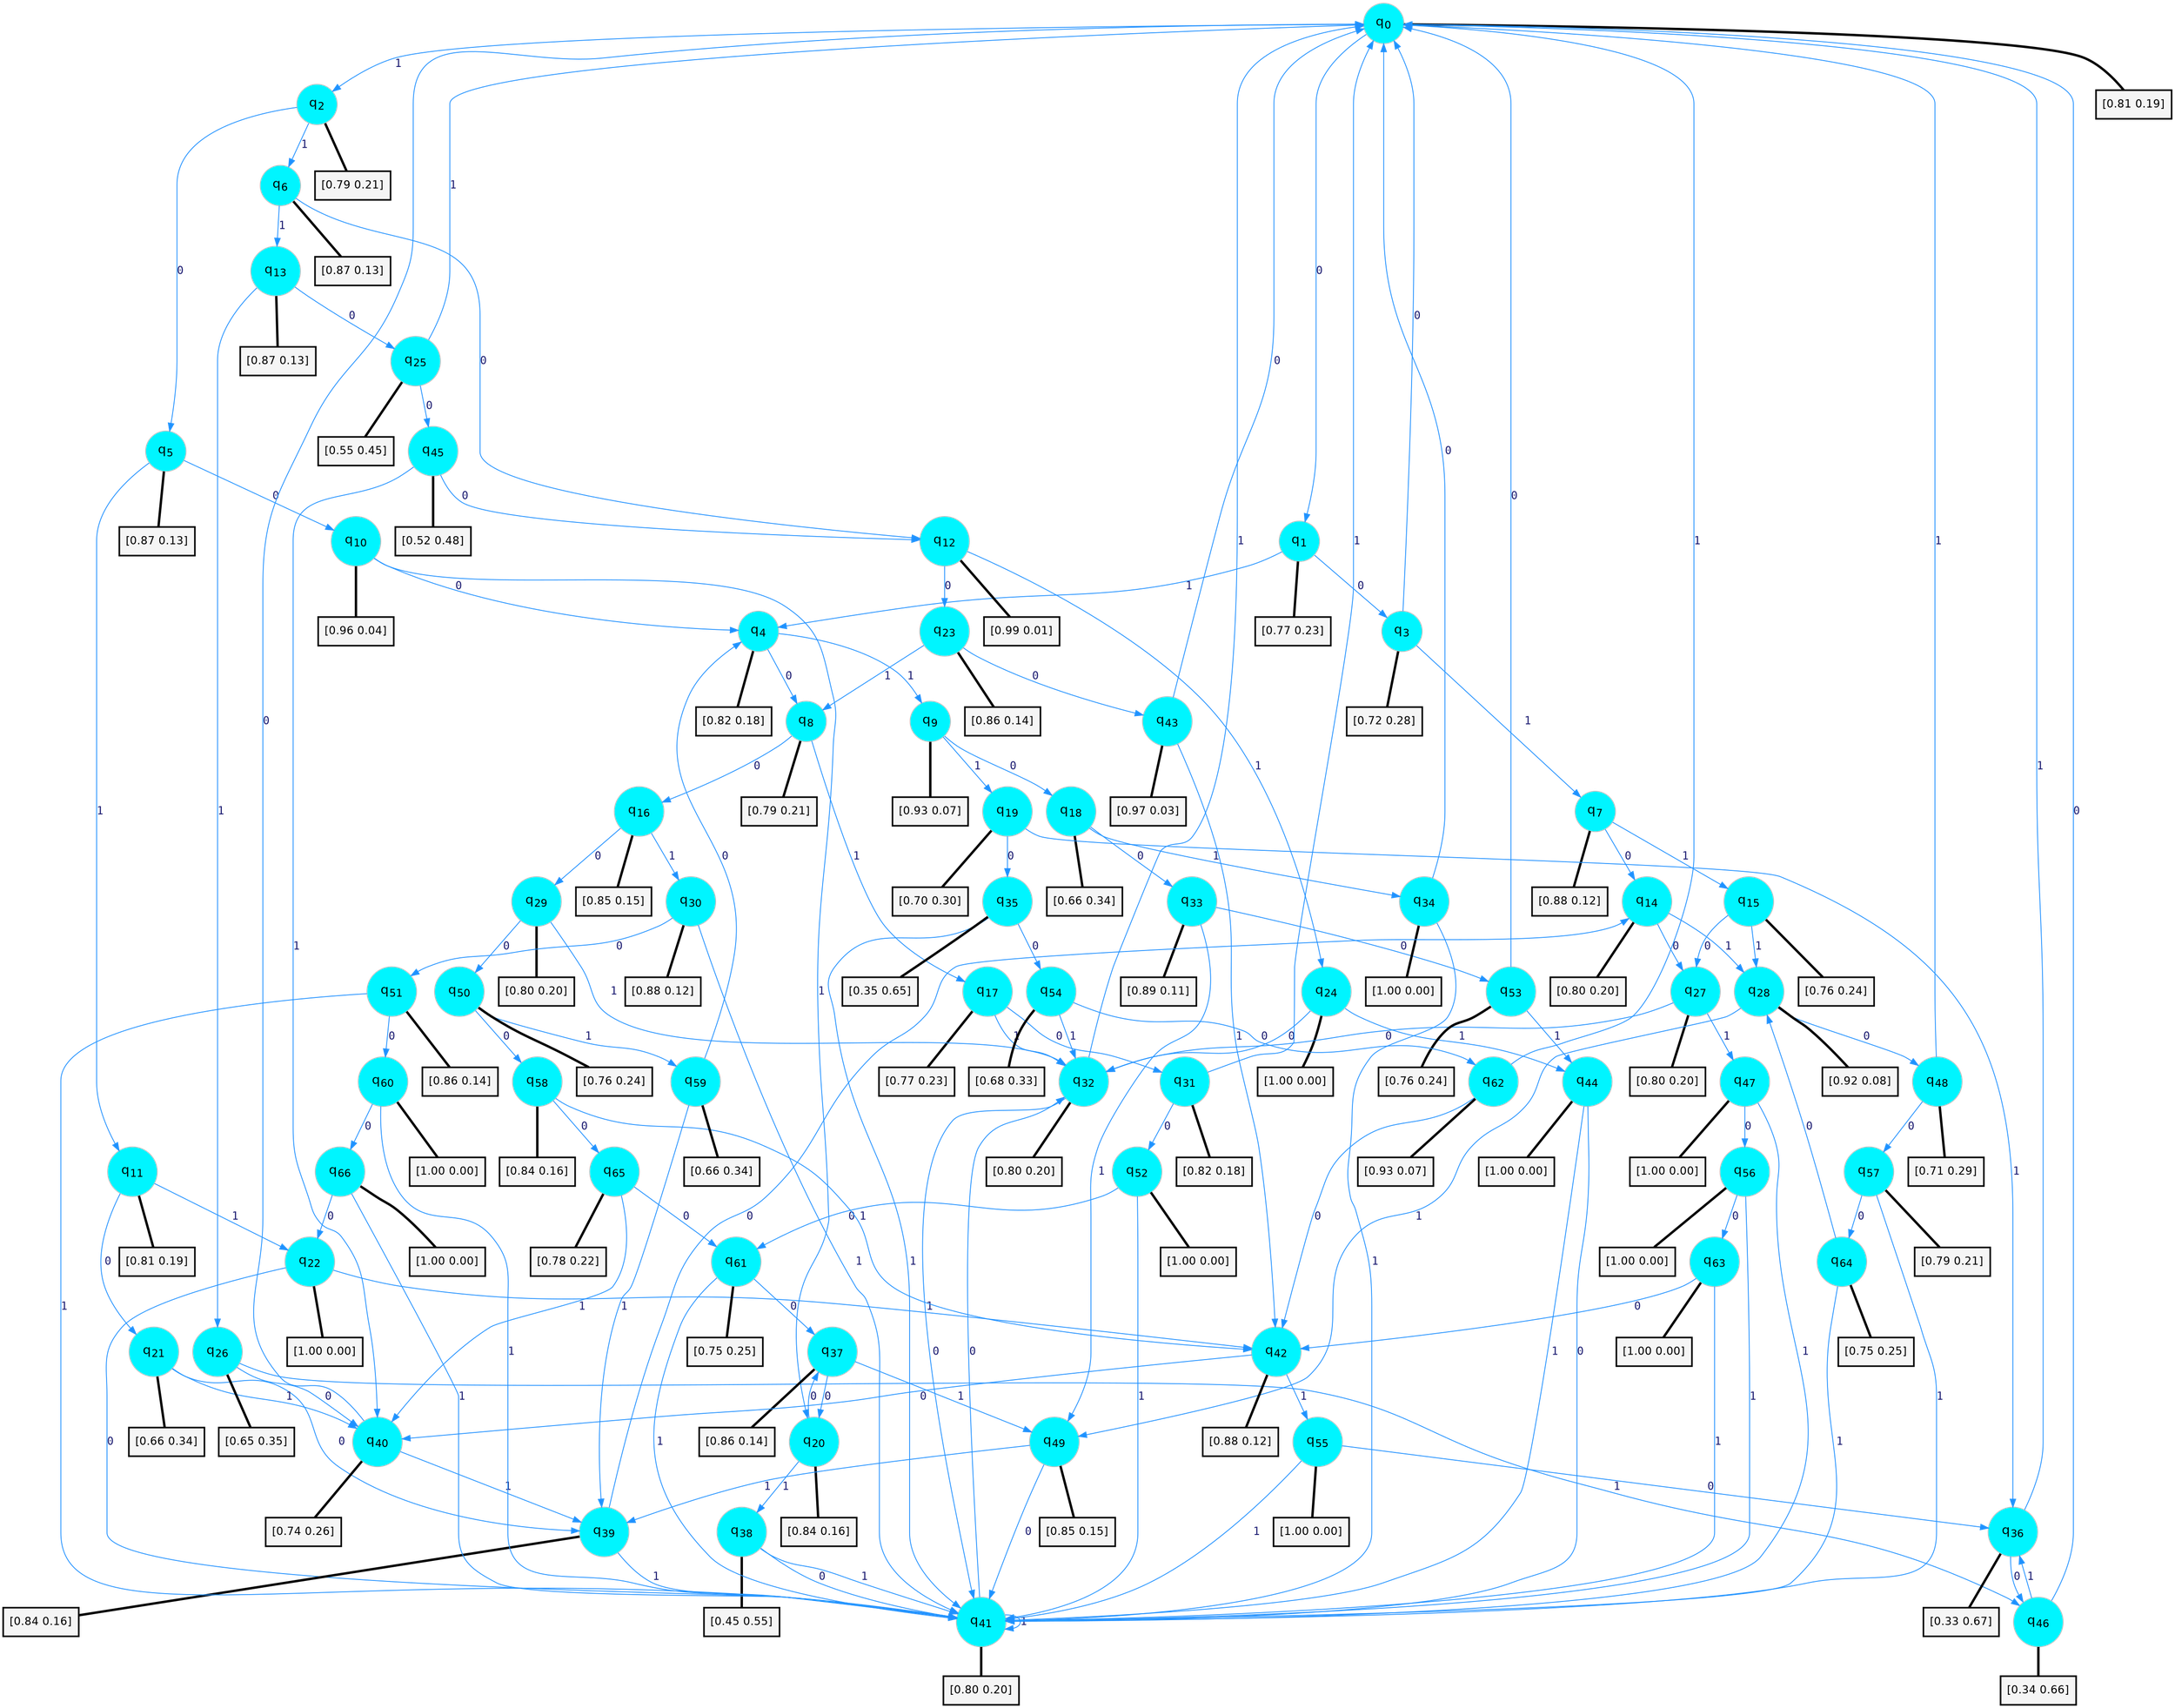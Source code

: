 digraph G {
graph [
bgcolor=transparent, dpi=300, rankdir=TD, size="40,25"];
node [
color=gray, fillcolor=turquoise1, fontcolor=black, fontname=Helvetica, fontsize=16, fontweight=bold, shape=circle, style=filled];
edge [
arrowsize=1, color=dodgerblue1, fontcolor=midnightblue, fontname=courier, fontweight=bold, penwidth=1, style=solid, weight=20];
0[label=<q<SUB>0</SUB>>];
1[label=<q<SUB>1</SUB>>];
2[label=<q<SUB>2</SUB>>];
3[label=<q<SUB>3</SUB>>];
4[label=<q<SUB>4</SUB>>];
5[label=<q<SUB>5</SUB>>];
6[label=<q<SUB>6</SUB>>];
7[label=<q<SUB>7</SUB>>];
8[label=<q<SUB>8</SUB>>];
9[label=<q<SUB>9</SUB>>];
10[label=<q<SUB>10</SUB>>];
11[label=<q<SUB>11</SUB>>];
12[label=<q<SUB>12</SUB>>];
13[label=<q<SUB>13</SUB>>];
14[label=<q<SUB>14</SUB>>];
15[label=<q<SUB>15</SUB>>];
16[label=<q<SUB>16</SUB>>];
17[label=<q<SUB>17</SUB>>];
18[label=<q<SUB>18</SUB>>];
19[label=<q<SUB>19</SUB>>];
20[label=<q<SUB>20</SUB>>];
21[label=<q<SUB>21</SUB>>];
22[label=<q<SUB>22</SUB>>];
23[label=<q<SUB>23</SUB>>];
24[label=<q<SUB>24</SUB>>];
25[label=<q<SUB>25</SUB>>];
26[label=<q<SUB>26</SUB>>];
27[label=<q<SUB>27</SUB>>];
28[label=<q<SUB>28</SUB>>];
29[label=<q<SUB>29</SUB>>];
30[label=<q<SUB>30</SUB>>];
31[label=<q<SUB>31</SUB>>];
32[label=<q<SUB>32</SUB>>];
33[label=<q<SUB>33</SUB>>];
34[label=<q<SUB>34</SUB>>];
35[label=<q<SUB>35</SUB>>];
36[label=<q<SUB>36</SUB>>];
37[label=<q<SUB>37</SUB>>];
38[label=<q<SUB>38</SUB>>];
39[label=<q<SUB>39</SUB>>];
40[label=<q<SUB>40</SUB>>];
41[label=<q<SUB>41</SUB>>];
42[label=<q<SUB>42</SUB>>];
43[label=<q<SUB>43</SUB>>];
44[label=<q<SUB>44</SUB>>];
45[label=<q<SUB>45</SUB>>];
46[label=<q<SUB>46</SUB>>];
47[label=<q<SUB>47</SUB>>];
48[label=<q<SUB>48</SUB>>];
49[label=<q<SUB>49</SUB>>];
50[label=<q<SUB>50</SUB>>];
51[label=<q<SUB>51</SUB>>];
52[label=<q<SUB>52</SUB>>];
53[label=<q<SUB>53</SUB>>];
54[label=<q<SUB>54</SUB>>];
55[label=<q<SUB>55</SUB>>];
56[label=<q<SUB>56</SUB>>];
57[label=<q<SUB>57</SUB>>];
58[label=<q<SUB>58</SUB>>];
59[label=<q<SUB>59</SUB>>];
60[label=<q<SUB>60</SUB>>];
61[label=<q<SUB>61</SUB>>];
62[label=<q<SUB>62</SUB>>];
63[label=<q<SUB>63</SUB>>];
64[label=<q<SUB>64</SUB>>];
65[label=<q<SUB>65</SUB>>];
66[label=<q<SUB>66</SUB>>];
67[label="[0.81 0.19]", shape=box,fontcolor=black, fontname=Helvetica, fontsize=14, penwidth=2, fillcolor=whitesmoke,color=black];
68[label="[0.77 0.23]", shape=box,fontcolor=black, fontname=Helvetica, fontsize=14, penwidth=2, fillcolor=whitesmoke,color=black];
69[label="[0.79 0.21]", shape=box,fontcolor=black, fontname=Helvetica, fontsize=14, penwidth=2, fillcolor=whitesmoke,color=black];
70[label="[0.72 0.28]", shape=box,fontcolor=black, fontname=Helvetica, fontsize=14, penwidth=2, fillcolor=whitesmoke,color=black];
71[label="[0.82 0.18]", shape=box,fontcolor=black, fontname=Helvetica, fontsize=14, penwidth=2, fillcolor=whitesmoke,color=black];
72[label="[0.87 0.13]", shape=box,fontcolor=black, fontname=Helvetica, fontsize=14, penwidth=2, fillcolor=whitesmoke,color=black];
73[label="[0.87 0.13]", shape=box,fontcolor=black, fontname=Helvetica, fontsize=14, penwidth=2, fillcolor=whitesmoke,color=black];
74[label="[0.88 0.12]", shape=box,fontcolor=black, fontname=Helvetica, fontsize=14, penwidth=2, fillcolor=whitesmoke,color=black];
75[label="[0.79 0.21]", shape=box,fontcolor=black, fontname=Helvetica, fontsize=14, penwidth=2, fillcolor=whitesmoke,color=black];
76[label="[0.93 0.07]", shape=box,fontcolor=black, fontname=Helvetica, fontsize=14, penwidth=2, fillcolor=whitesmoke,color=black];
77[label="[0.96 0.04]", shape=box,fontcolor=black, fontname=Helvetica, fontsize=14, penwidth=2, fillcolor=whitesmoke,color=black];
78[label="[0.81 0.19]", shape=box,fontcolor=black, fontname=Helvetica, fontsize=14, penwidth=2, fillcolor=whitesmoke,color=black];
79[label="[0.99 0.01]", shape=box,fontcolor=black, fontname=Helvetica, fontsize=14, penwidth=2, fillcolor=whitesmoke,color=black];
80[label="[0.87 0.13]", shape=box,fontcolor=black, fontname=Helvetica, fontsize=14, penwidth=2, fillcolor=whitesmoke,color=black];
81[label="[0.80 0.20]", shape=box,fontcolor=black, fontname=Helvetica, fontsize=14, penwidth=2, fillcolor=whitesmoke,color=black];
82[label="[0.76 0.24]", shape=box,fontcolor=black, fontname=Helvetica, fontsize=14, penwidth=2, fillcolor=whitesmoke,color=black];
83[label="[0.85 0.15]", shape=box,fontcolor=black, fontname=Helvetica, fontsize=14, penwidth=2, fillcolor=whitesmoke,color=black];
84[label="[0.77 0.23]", shape=box,fontcolor=black, fontname=Helvetica, fontsize=14, penwidth=2, fillcolor=whitesmoke,color=black];
85[label="[0.66 0.34]", shape=box,fontcolor=black, fontname=Helvetica, fontsize=14, penwidth=2, fillcolor=whitesmoke,color=black];
86[label="[0.70 0.30]", shape=box,fontcolor=black, fontname=Helvetica, fontsize=14, penwidth=2, fillcolor=whitesmoke,color=black];
87[label="[0.84 0.16]", shape=box,fontcolor=black, fontname=Helvetica, fontsize=14, penwidth=2, fillcolor=whitesmoke,color=black];
88[label="[0.66 0.34]", shape=box,fontcolor=black, fontname=Helvetica, fontsize=14, penwidth=2, fillcolor=whitesmoke,color=black];
89[label="[1.00 0.00]", shape=box,fontcolor=black, fontname=Helvetica, fontsize=14, penwidth=2, fillcolor=whitesmoke,color=black];
90[label="[0.86 0.14]", shape=box,fontcolor=black, fontname=Helvetica, fontsize=14, penwidth=2, fillcolor=whitesmoke,color=black];
91[label="[1.00 0.00]", shape=box,fontcolor=black, fontname=Helvetica, fontsize=14, penwidth=2, fillcolor=whitesmoke,color=black];
92[label="[0.55 0.45]", shape=box,fontcolor=black, fontname=Helvetica, fontsize=14, penwidth=2, fillcolor=whitesmoke,color=black];
93[label="[0.65 0.35]", shape=box,fontcolor=black, fontname=Helvetica, fontsize=14, penwidth=2, fillcolor=whitesmoke,color=black];
94[label="[0.80 0.20]", shape=box,fontcolor=black, fontname=Helvetica, fontsize=14, penwidth=2, fillcolor=whitesmoke,color=black];
95[label="[0.92 0.08]", shape=box,fontcolor=black, fontname=Helvetica, fontsize=14, penwidth=2, fillcolor=whitesmoke,color=black];
96[label="[0.80 0.20]", shape=box,fontcolor=black, fontname=Helvetica, fontsize=14, penwidth=2, fillcolor=whitesmoke,color=black];
97[label="[0.88 0.12]", shape=box,fontcolor=black, fontname=Helvetica, fontsize=14, penwidth=2, fillcolor=whitesmoke,color=black];
98[label="[0.82 0.18]", shape=box,fontcolor=black, fontname=Helvetica, fontsize=14, penwidth=2, fillcolor=whitesmoke,color=black];
99[label="[0.80 0.20]", shape=box,fontcolor=black, fontname=Helvetica, fontsize=14, penwidth=2, fillcolor=whitesmoke,color=black];
100[label="[0.89 0.11]", shape=box,fontcolor=black, fontname=Helvetica, fontsize=14, penwidth=2, fillcolor=whitesmoke,color=black];
101[label="[1.00 0.00]", shape=box,fontcolor=black, fontname=Helvetica, fontsize=14, penwidth=2, fillcolor=whitesmoke,color=black];
102[label="[0.35 0.65]", shape=box,fontcolor=black, fontname=Helvetica, fontsize=14, penwidth=2, fillcolor=whitesmoke,color=black];
103[label="[0.33 0.67]", shape=box,fontcolor=black, fontname=Helvetica, fontsize=14, penwidth=2, fillcolor=whitesmoke,color=black];
104[label="[0.86 0.14]", shape=box,fontcolor=black, fontname=Helvetica, fontsize=14, penwidth=2, fillcolor=whitesmoke,color=black];
105[label="[0.45 0.55]", shape=box,fontcolor=black, fontname=Helvetica, fontsize=14, penwidth=2, fillcolor=whitesmoke,color=black];
106[label="[0.84 0.16]", shape=box,fontcolor=black, fontname=Helvetica, fontsize=14, penwidth=2, fillcolor=whitesmoke,color=black];
107[label="[0.74 0.26]", shape=box,fontcolor=black, fontname=Helvetica, fontsize=14, penwidth=2, fillcolor=whitesmoke,color=black];
108[label="[0.80 0.20]", shape=box,fontcolor=black, fontname=Helvetica, fontsize=14, penwidth=2, fillcolor=whitesmoke,color=black];
109[label="[0.88 0.12]", shape=box,fontcolor=black, fontname=Helvetica, fontsize=14, penwidth=2, fillcolor=whitesmoke,color=black];
110[label="[0.97 0.03]", shape=box,fontcolor=black, fontname=Helvetica, fontsize=14, penwidth=2, fillcolor=whitesmoke,color=black];
111[label="[1.00 0.00]", shape=box,fontcolor=black, fontname=Helvetica, fontsize=14, penwidth=2, fillcolor=whitesmoke,color=black];
112[label="[0.52 0.48]", shape=box,fontcolor=black, fontname=Helvetica, fontsize=14, penwidth=2, fillcolor=whitesmoke,color=black];
113[label="[0.34 0.66]", shape=box,fontcolor=black, fontname=Helvetica, fontsize=14, penwidth=2, fillcolor=whitesmoke,color=black];
114[label="[1.00 0.00]", shape=box,fontcolor=black, fontname=Helvetica, fontsize=14, penwidth=2, fillcolor=whitesmoke,color=black];
115[label="[0.71 0.29]", shape=box,fontcolor=black, fontname=Helvetica, fontsize=14, penwidth=2, fillcolor=whitesmoke,color=black];
116[label="[0.85 0.15]", shape=box,fontcolor=black, fontname=Helvetica, fontsize=14, penwidth=2, fillcolor=whitesmoke,color=black];
117[label="[0.76 0.24]", shape=box,fontcolor=black, fontname=Helvetica, fontsize=14, penwidth=2, fillcolor=whitesmoke,color=black];
118[label="[0.86 0.14]", shape=box,fontcolor=black, fontname=Helvetica, fontsize=14, penwidth=2, fillcolor=whitesmoke,color=black];
119[label="[1.00 0.00]", shape=box,fontcolor=black, fontname=Helvetica, fontsize=14, penwidth=2, fillcolor=whitesmoke,color=black];
120[label="[0.76 0.24]", shape=box,fontcolor=black, fontname=Helvetica, fontsize=14, penwidth=2, fillcolor=whitesmoke,color=black];
121[label="[0.68 0.33]", shape=box,fontcolor=black, fontname=Helvetica, fontsize=14, penwidth=2, fillcolor=whitesmoke,color=black];
122[label="[1.00 0.00]", shape=box,fontcolor=black, fontname=Helvetica, fontsize=14, penwidth=2, fillcolor=whitesmoke,color=black];
123[label="[1.00 0.00]", shape=box,fontcolor=black, fontname=Helvetica, fontsize=14, penwidth=2, fillcolor=whitesmoke,color=black];
124[label="[0.79 0.21]", shape=box,fontcolor=black, fontname=Helvetica, fontsize=14, penwidth=2, fillcolor=whitesmoke,color=black];
125[label="[0.84 0.16]", shape=box,fontcolor=black, fontname=Helvetica, fontsize=14, penwidth=2, fillcolor=whitesmoke,color=black];
126[label="[0.66 0.34]", shape=box,fontcolor=black, fontname=Helvetica, fontsize=14, penwidth=2, fillcolor=whitesmoke,color=black];
127[label="[1.00 0.00]", shape=box,fontcolor=black, fontname=Helvetica, fontsize=14, penwidth=2, fillcolor=whitesmoke,color=black];
128[label="[0.75 0.25]", shape=box,fontcolor=black, fontname=Helvetica, fontsize=14, penwidth=2, fillcolor=whitesmoke,color=black];
129[label="[0.93 0.07]", shape=box,fontcolor=black, fontname=Helvetica, fontsize=14, penwidth=2, fillcolor=whitesmoke,color=black];
130[label="[1.00 0.00]", shape=box,fontcolor=black, fontname=Helvetica, fontsize=14, penwidth=2, fillcolor=whitesmoke,color=black];
131[label="[0.75 0.25]", shape=box,fontcolor=black, fontname=Helvetica, fontsize=14, penwidth=2, fillcolor=whitesmoke,color=black];
132[label="[0.78 0.22]", shape=box,fontcolor=black, fontname=Helvetica, fontsize=14, penwidth=2, fillcolor=whitesmoke,color=black];
133[label="[1.00 0.00]", shape=box,fontcolor=black, fontname=Helvetica, fontsize=14, penwidth=2, fillcolor=whitesmoke,color=black];
0->1 [label=0];
0->2 [label=1];
0->67 [arrowhead=none, penwidth=3,color=black];
1->3 [label=0];
1->4 [label=1];
1->68 [arrowhead=none, penwidth=3,color=black];
2->5 [label=0];
2->6 [label=1];
2->69 [arrowhead=none, penwidth=3,color=black];
3->0 [label=0];
3->7 [label=1];
3->70 [arrowhead=none, penwidth=3,color=black];
4->8 [label=0];
4->9 [label=1];
4->71 [arrowhead=none, penwidth=3,color=black];
5->10 [label=0];
5->11 [label=1];
5->72 [arrowhead=none, penwidth=3,color=black];
6->12 [label=0];
6->13 [label=1];
6->73 [arrowhead=none, penwidth=3,color=black];
7->14 [label=0];
7->15 [label=1];
7->74 [arrowhead=none, penwidth=3,color=black];
8->16 [label=0];
8->17 [label=1];
8->75 [arrowhead=none, penwidth=3,color=black];
9->18 [label=0];
9->19 [label=1];
9->76 [arrowhead=none, penwidth=3,color=black];
10->4 [label=0];
10->20 [label=1];
10->77 [arrowhead=none, penwidth=3,color=black];
11->21 [label=0];
11->22 [label=1];
11->78 [arrowhead=none, penwidth=3,color=black];
12->23 [label=0];
12->24 [label=1];
12->79 [arrowhead=none, penwidth=3,color=black];
13->25 [label=0];
13->26 [label=1];
13->80 [arrowhead=none, penwidth=3,color=black];
14->27 [label=0];
14->28 [label=1];
14->81 [arrowhead=none, penwidth=3,color=black];
15->27 [label=0];
15->28 [label=1];
15->82 [arrowhead=none, penwidth=3,color=black];
16->29 [label=0];
16->30 [label=1];
16->83 [arrowhead=none, penwidth=3,color=black];
17->31 [label=0];
17->32 [label=1];
17->84 [arrowhead=none, penwidth=3,color=black];
18->33 [label=0];
18->34 [label=1];
18->85 [arrowhead=none, penwidth=3,color=black];
19->35 [label=0];
19->36 [label=1];
19->86 [arrowhead=none, penwidth=3,color=black];
20->37 [label=0];
20->38 [label=1];
20->87 [arrowhead=none, penwidth=3,color=black];
21->39 [label=0];
21->40 [label=1];
21->88 [arrowhead=none, penwidth=3,color=black];
22->41 [label=0];
22->42 [label=1];
22->89 [arrowhead=none, penwidth=3,color=black];
23->43 [label=0];
23->8 [label=1];
23->90 [arrowhead=none, penwidth=3,color=black];
24->32 [label=0];
24->44 [label=1];
24->91 [arrowhead=none, penwidth=3,color=black];
25->45 [label=0];
25->0 [label=1];
25->92 [arrowhead=none, penwidth=3,color=black];
26->40 [label=0];
26->46 [label=1];
26->93 [arrowhead=none, penwidth=3,color=black];
27->32 [label=0];
27->47 [label=1];
27->94 [arrowhead=none, penwidth=3,color=black];
28->48 [label=0];
28->49 [label=1];
28->95 [arrowhead=none, penwidth=3,color=black];
29->50 [label=0];
29->32 [label=1];
29->96 [arrowhead=none, penwidth=3,color=black];
30->51 [label=0];
30->41 [label=1];
30->97 [arrowhead=none, penwidth=3,color=black];
31->52 [label=0];
31->0 [label=1];
31->98 [arrowhead=none, penwidth=3,color=black];
32->41 [label=0];
32->0 [label=1];
32->99 [arrowhead=none, penwidth=3,color=black];
33->53 [label=0];
33->49 [label=1];
33->100 [arrowhead=none, penwidth=3,color=black];
34->0 [label=0];
34->41 [label=1];
34->101 [arrowhead=none, penwidth=3,color=black];
35->54 [label=0];
35->41 [label=1];
35->102 [arrowhead=none, penwidth=3,color=black];
36->46 [label=0];
36->0 [label=1];
36->103 [arrowhead=none, penwidth=3,color=black];
37->20 [label=0];
37->49 [label=1];
37->104 [arrowhead=none, penwidth=3,color=black];
38->41 [label=0];
38->41 [label=1];
38->105 [arrowhead=none, penwidth=3,color=black];
39->14 [label=0];
39->41 [label=1];
39->106 [arrowhead=none, penwidth=3,color=black];
40->0 [label=0];
40->39 [label=1];
40->107 [arrowhead=none, penwidth=3,color=black];
41->32 [label=0];
41->41 [label=1];
41->108 [arrowhead=none, penwidth=3,color=black];
42->40 [label=0];
42->55 [label=1];
42->109 [arrowhead=none, penwidth=3,color=black];
43->0 [label=0];
43->42 [label=1];
43->110 [arrowhead=none, penwidth=3,color=black];
44->41 [label=0];
44->41 [label=1];
44->111 [arrowhead=none, penwidth=3,color=black];
45->12 [label=0];
45->40 [label=1];
45->112 [arrowhead=none, penwidth=3,color=black];
46->0 [label=0];
46->36 [label=1];
46->113 [arrowhead=none, penwidth=3,color=black];
47->56 [label=0];
47->41 [label=1];
47->114 [arrowhead=none, penwidth=3,color=black];
48->57 [label=0];
48->0 [label=1];
48->115 [arrowhead=none, penwidth=3,color=black];
49->41 [label=0];
49->39 [label=1];
49->116 [arrowhead=none, penwidth=3,color=black];
50->58 [label=0];
50->59 [label=1];
50->117 [arrowhead=none, penwidth=3,color=black];
51->60 [label=0];
51->41 [label=1];
51->118 [arrowhead=none, penwidth=3,color=black];
52->61 [label=0];
52->41 [label=1];
52->119 [arrowhead=none, penwidth=3,color=black];
53->0 [label=0];
53->44 [label=1];
53->120 [arrowhead=none, penwidth=3,color=black];
54->62 [label=0];
54->32 [label=1];
54->121 [arrowhead=none, penwidth=3,color=black];
55->36 [label=0];
55->41 [label=1];
55->122 [arrowhead=none, penwidth=3,color=black];
56->63 [label=0];
56->41 [label=1];
56->123 [arrowhead=none, penwidth=3,color=black];
57->64 [label=0];
57->41 [label=1];
57->124 [arrowhead=none, penwidth=3,color=black];
58->65 [label=0];
58->42 [label=1];
58->125 [arrowhead=none, penwidth=3,color=black];
59->4 [label=0];
59->39 [label=1];
59->126 [arrowhead=none, penwidth=3,color=black];
60->66 [label=0];
60->41 [label=1];
60->127 [arrowhead=none, penwidth=3,color=black];
61->37 [label=0];
61->41 [label=1];
61->128 [arrowhead=none, penwidth=3,color=black];
62->42 [label=0];
62->0 [label=1];
62->129 [arrowhead=none, penwidth=3,color=black];
63->42 [label=0];
63->41 [label=1];
63->130 [arrowhead=none, penwidth=3,color=black];
64->28 [label=0];
64->41 [label=1];
64->131 [arrowhead=none, penwidth=3,color=black];
65->61 [label=0];
65->40 [label=1];
65->132 [arrowhead=none, penwidth=3,color=black];
66->22 [label=0];
66->41 [label=1];
66->133 [arrowhead=none, penwidth=3,color=black];
}
